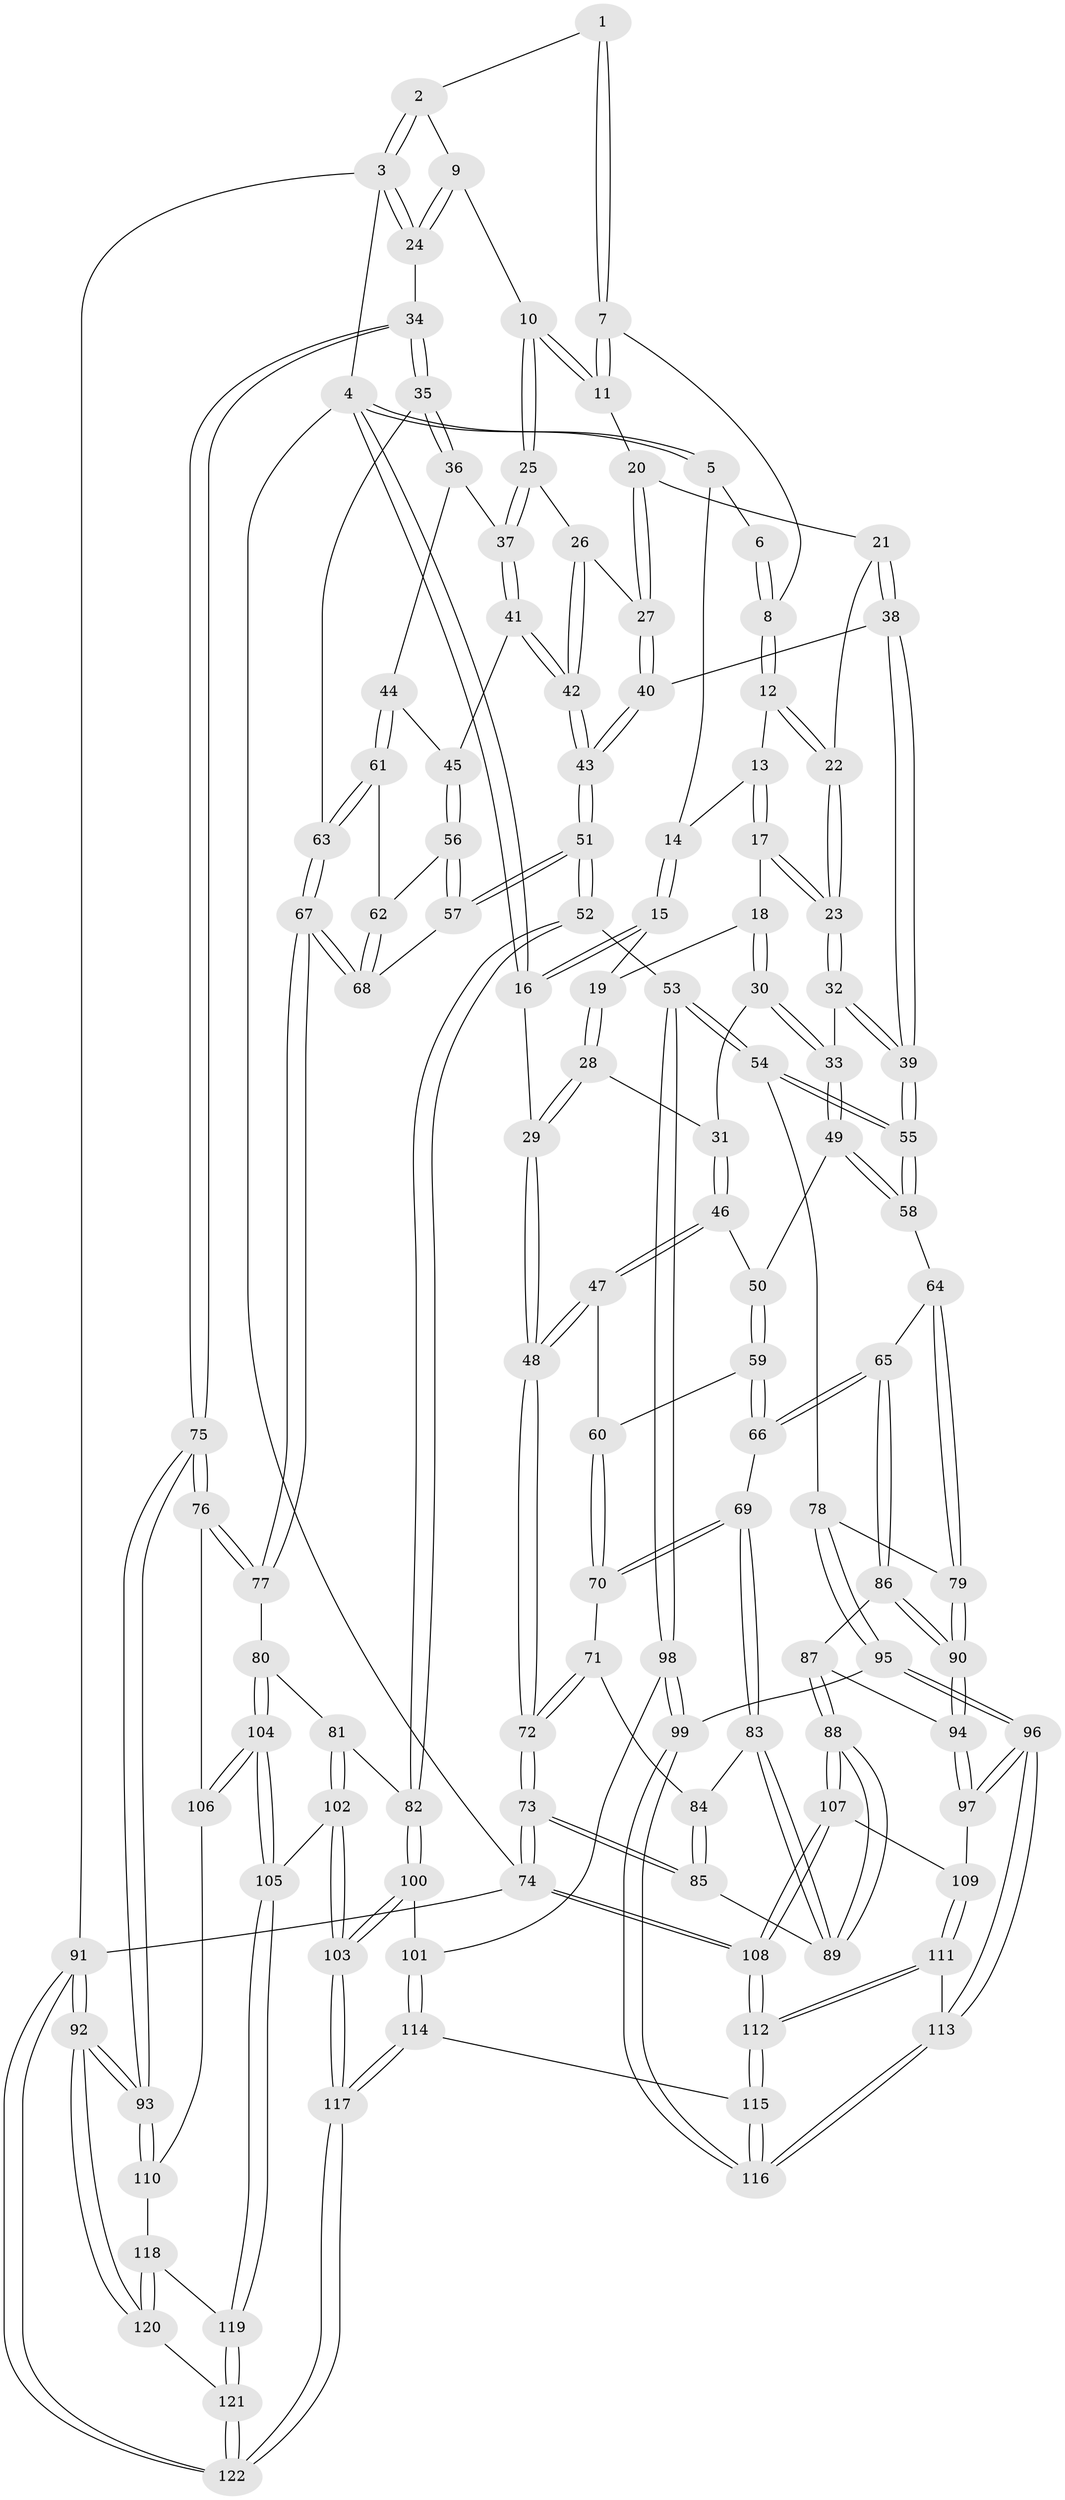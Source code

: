 // Generated by graph-tools (version 1.1) at 2025/01/03/09/25 05:01:09]
// undirected, 122 vertices, 302 edges
graph export_dot {
graph [start="1"]
  node [color=gray90,style=filled];
  1 [pos="+0.5427743519483672+0"];
  2 [pos="+0.9302997005163774+0"];
  3 [pos="+1+0"];
  4 [pos="+0+0"];
  5 [pos="+0.1169159394111072+0"];
  6 [pos="+0.2165172747575404+0"];
  7 [pos="+0.5386360337751741+0"];
  8 [pos="+0.3947112606159112+0.09134986428101576"];
  9 [pos="+0.8332106763281862+0.09954996793008486"];
  10 [pos="+0.7975980862210663+0.14544146788191364"];
  11 [pos="+0.5805436199420698+0.06988906160954746"];
  12 [pos="+0.37091255992271766+0.11984346624928947"];
  13 [pos="+0.2373001654582046+0.055543584155283876"];
  14 [pos="+0.192511767485879+0"];
  15 [pos="+0.12522352726585584+0.12856903382973722"];
  16 [pos="+0+0.09261120688512434"];
  17 [pos="+0.22300905938826485+0.2069706737960815"];
  18 [pos="+0.21905947285030405+0.20994705970957184"];
  19 [pos="+0.12707040493999447+0.19272101640405234"];
  20 [pos="+0.5538780455376826+0.16211150643803163"];
  21 [pos="+0.48552258837207185+0.21548260899392763"];
  22 [pos="+0.3790894953968155+0.17453557463329564"];
  23 [pos="+0.3380618044056942+0.22267844002468956"];
  24 [pos="+1+0.24731078552440663"];
  25 [pos="+0.7954272388976202+0.16991418561964028"];
  26 [pos="+0.7587233742362998+0.19862359061482954"];
  27 [pos="+0.6345636201038248+0.25123841298910904"];
  28 [pos="+0.05446956788144587+0.24396112885511953"];
  29 [pos="+0+0.11981837342848181"];
  30 [pos="+0.21286896519356108+0.24729200576919708"];
  31 [pos="+0.07061993680365194+0.2698958510289438"];
  32 [pos="+0.3420933624203289+0.31172764916733803"];
  33 [pos="+0.20166605554478015+0.3566793831516886"];
  34 [pos="+1+0.3548548315591756"];
  35 [pos="+1+0.36000577646663795"];
  36 [pos="+0.8509224701031949+0.2312920147844035"];
  37 [pos="+0.806873658627898+0.1910875029733994"];
  38 [pos="+0.4885849977266901+0.266475220242348"];
  39 [pos="+0.43010318674048+0.3897560573166407"];
  40 [pos="+0.6171683976616459+0.3166713305516165"];
  41 [pos="+0.7847384766245307+0.3758173876294663"];
  42 [pos="+0.6871292591608605+0.39065117367925395"];
  43 [pos="+0.6386435890326753+0.4140260599794438"];
  44 [pos="+0.8579978881902084+0.40003457907047946"];
  45 [pos="+0.7977083832857023+0.3826495989166137"];
  46 [pos="+0.07235044621667393+0.27297503918117255"];
  47 [pos="+0+0.42723812664325084"];
  48 [pos="+0+0.4310424951413153"];
  49 [pos="+0.19206624049624307+0.36813964763964896"];
  50 [pos="+0.14189533477083643+0.3671488450161551"];
  51 [pos="+0.5873399490417897+0.5103655735075958"];
  52 [pos="+0.5740551362909676+0.5230109207047668"];
  53 [pos="+0.5436351780274155+0.5292400709898707"];
  54 [pos="+0.5035236188930778+0.5184635873165472"];
  55 [pos="+0.4483794251778808+0.45849144905545425"];
  56 [pos="+0.776649276092518+0.4819050169255492"];
  57 [pos="+0.7564093259635889+0.5089053046514909"];
  58 [pos="+0.2453182670893408+0.4628270077153575"];
  59 [pos="+0.09113213393108094+0.41235655502877405"];
  60 [pos="+0+0.42833049829219755"];
  61 [pos="+0.8594064526869745+0.4008372782771107"];
  62 [pos="+0.8278621884008311+0.4544131685081297"];
  63 [pos="+0.9305339567047052+0.4145688617735028"];
  64 [pos="+0.22934139986643443+0.5036877897552118"];
  65 [pos="+0.1377941604755456+0.5572394290525577"];
  66 [pos="+0.11663605446181245+0.5523983526465509"];
  67 [pos="+0.8692542681710964+0.5770385067036469"];
  68 [pos="+0.8247129066121558+0.5403071847362222"];
  69 [pos="+0.1068859097043334+0.5560019294116361"];
  70 [pos="+0.07254224336450424+0.5481208862752663"];
  71 [pos="+0+0.5602297972903497"];
  72 [pos="+0+0.5235878452399142"];
  73 [pos="+0+0.698520936308687"];
  74 [pos="+0+1"];
  75 [pos="+1+0.6626998990134761"];
  76 [pos="+0.9253014270852614+0.64810349393975"];
  77 [pos="+0.8841447409972834+0.6351083448631436"];
  78 [pos="+0.46792085817701806+0.5458032894632604"];
  79 [pos="+0.29638265490558013+0.6233373418518731"];
  80 [pos="+0.8362748598518129+0.6607017150120533"];
  81 [pos="+0.7278550102847101+0.6566272927434451"];
  82 [pos="+0.6931078279258257+0.6433373991836543"];
  83 [pos="+0.08249992924361482+0.5993028704948434"];
  84 [pos="+0.027824852728660532+0.6119007335925819"];
  85 [pos="+0+0.690709471047587"];
  86 [pos="+0.14362875089166158+0.5694596763876139"];
  87 [pos="+0.16520668728128857+0.6526850042381211"];
  88 [pos="+0.08430567381963827+0.7200111122451434"];
  89 [pos="+0.06488699453255137+0.7055310295073823"];
  90 [pos="+0.2886252261396996+0.6374108555101966"];
  91 [pos="+1+1"];
  92 [pos="+1+1"];
  93 [pos="+1+0.7210739481872854"];
  94 [pos="+0.27010914147279297+0.6894813457777133"];
  95 [pos="+0.3600627750955091+0.780397032106604"];
  96 [pos="+0.3307855833871119+0.7910880582081249"];
  97 [pos="+0.2786221771399516+0.7374594799614768"];
  98 [pos="+0.5233898613389766+0.7521689736101276"];
  99 [pos="+0.4687297359220601+0.7797256051680798"];
  100 [pos="+0.6401999523384062+0.7874002346410386"];
  101 [pos="+0.5505611300674742+0.7741749343749893"];
  102 [pos="+0.7364888211937598+0.8422702415253858"];
  103 [pos="+0.706211263130848+0.8568522465235626"];
  104 [pos="+0.8068117537028695+0.828235591114846"];
  105 [pos="+0.8040221815603683+0.8335541041067916"];
  106 [pos="+0.9056876803867933+0.7837805520131397"];
  107 [pos="+0.10299874693943552+0.7669217286296164"];
  108 [pos="+0+1"];
  109 [pos="+0.149739686200091+0.780883099466084"];
  110 [pos="+0.9595539771529001+0.8365438791135595"];
  111 [pos="+0.20194195407228016+0.940938785259558"];
  112 [pos="+0.04825969232097369+1"];
  113 [pos="+0.32680611572378426+0.8205721640003073"];
  114 [pos="+0.574302370903625+1"];
  115 [pos="+0.5230013878066735+1"];
  116 [pos="+0.4890128054604346+1"];
  117 [pos="+0.5785367583729765+1"];
  118 [pos="+0.9511507535599321+0.8464424006044994"];
  119 [pos="+0.837517441620755+0.867625862917103"];
  120 [pos="+0.9497928038830751+0.9103183277097527"];
  121 [pos="+0.8706804013067786+0.9848228931988301"];
  122 [pos="+0.8328262591712746+1"];
  1 -- 2;
  1 -- 7;
  1 -- 7;
  2 -- 3;
  2 -- 3;
  2 -- 9;
  3 -- 4;
  3 -- 24;
  3 -- 24;
  3 -- 91;
  4 -- 5;
  4 -- 5;
  4 -- 16;
  4 -- 16;
  4 -- 74;
  5 -- 6;
  5 -- 14;
  6 -- 8;
  6 -- 8;
  7 -- 8;
  7 -- 11;
  7 -- 11;
  8 -- 12;
  8 -- 12;
  9 -- 10;
  9 -- 24;
  9 -- 24;
  10 -- 11;
  10 -- 11;
  10 -- 25;
  10 -- 25;
  11 -- 20;
  12 -- 13;
  12 -- 22;
  12 -- 22;
  13 -- 14;
  13 -- 17;
  13 -- 17;
  14 -- 15;
  14 -- 15;
  15 -- 16;
  15 -- 16;
  15 -- 19;
  16 -- 29;
  17 -- 18;
  17 -- 23;
  17 -- 23;
  18 -- 19;
  18 -- 30;
  18 -- 30;
  19 -- 28;
  19 -- 28;
  20 -- 21;
  20 -- 27;
  20 -- 27;
  21 -- 22;
  21 -- 38;
  21 -- 38;
  22 -- 23;
  22 -- 23;
  23 -- 32;
  23 -- 32;
  24 -- 34;
  25 -- 26;
  25 -- 37;
  25 -- 37;
  26 -- 27;
  26 -- 42;
  26 -- 42;
  27 -- 40;
  27 -- 40;
  28 -- 29;
  28 -- 29;
  28 -- 31;
  29 -- 48;
  29 -- 48;
  30 -- 31;
  30 -- 33;
  30 -- 33;
  31 -- 46;
  31 -- 46;
  32 -- 33;
  32 -- 39;
  32 -- 39;
  33 -- 49;
  33 -- 49;
  34 -- 35;
  34 -- 35;
  34 -- 75;
  34 -- 75;
  35 -- 36;
  35 -- 36;
  35 -- 63;
  36 -- 37;
  36 -- 44;
  37 -- 41;
  37 -- 41;
  38 -- 39;
  38 -- 39;
  38 -- 40;
  39 -- 55;
  39 -- 55;
  40 -- 43;
  40 -- 43;
  41 -- 42;
  41 -- 42;
  41 -- 45;
  42 -- 43;
  42 -- 43;
  43 -- 51;
  43 -- 51;
  44 -- 45;
  44 -- 61;
  44 -- 61;
  45 -- 56;
  45 -- 56;
  46 -- 47;
  46 -- 47;
  46 -- 50;
  47 -- 48;
  47 -- 48;
  47 -- 60;
  48 -- 72;
  48 -- 72;
  49 -- 50;
  49 -- 58;
  49 -- 58;
  50 -- 59;
  50 -- 59;
  51 -- 52;
  51 -- 52;
  51 -- 57;
  51 -- 57;
  52 -- 53;
  52 -- 82;
  52 -- 82;
  53 -- 54;
  53 -- 54;
  53 -- 98;
  53 -- 98;
  54 -- 55;
  54 -- 55;
  54 -- 78;
  55 -- 58;
  55 -- 58;
  56 -- 57;
  56 -- 57;
  56 -- 62;
  57 -- 68;
  58 -- 64;
  59 -- 60;
  59 -- 66;
  59 -- 66;
  60 -- 70;
  60 -- 70;
  61 -- 62;
  61 -- 63;
  61 -- 63;
  62 -- 68;
  62 -- 68;
  63 -- 67;
  63 -- 67;
  64 -- 65;
  64 -- 79;
  64 -- 79;
  65 -- 66;
  65 -- 66;
  65 -- 86;
  65 -- 86;
  66 -- 69;
  67 -- 68;
  67 -- 68;
  67 -- 77;
  67 -- 77;
  69 -- 70;
  69 -- 70;
  69 -- 83;
  69 -- 83;
  70 -- 71;
  71 -- 72;
  71 -- 72;
  71 -- 84;
  72 -- 73;
  72 -- 73;
  73 -- 74;
  73 -- 74;
  73 -- 85;
  73 -- 85;
  74 -- 108;
  74 -- 108;
  74 -- 91;
  75 -- 76;
  75 -- 76;
  75 -- 93;
  75 -- 93;
  76 -- 77;
  76 -- 77;
  76 -- 106;
  77 -- 80;
  78 -- 79;
  78 -- 95;
  78 -- 95;
  79 -- 90;
  79 -- 90;
  80 -- 81;
  80 -- 104;
  80 -- 104;
  81 -- 82;
  81 -- 102;
  81 -- 102;
  82 -- 100;
  82 -- 100;
  83 -- 84;
  83 -- 89;
  83 -- 89;
  84 -- 85;
  84 -- 85;
  85 -- 89;
  86 -- 87;
  86 -- 90;
  86 -- 90;
  87 -- 88;
  87 -- 88;
  87 -- 94;
  88 -- 89;
  88 -- 89;
  88 -- 107;
  88 -- 107;
  90 -- 94;
  90 -- 94;
  91 -- 92;
  91 -- 92;
  91 -- 122;
  91 -- 122;
  92 -- 93;
  92 -- 93;
  92 -- 120;
  92 -- 120;
  93 -- 110;
  93 -- 110;
  94 -- 97;
  94 -- 97;
  95 -- 96;
  95 -- 96;
  95 -- 99;
  96 -- 97;
  96 -- 97;
  96 -- 113;
  96 -- 113;
  97 -- 109;
  98 -- 99;
  98 -- 99;
  98 -- 101;
  99 -- 116;
  99 -- 116;
  100 -- 101;
  100 -- 103;
  100 -- 103;
  101 -- 114;
  101 -- 114;
  102 -- 103;
  102 -- 103;
  102 -- 105;
  103 -- 117;
  103 -- 117;
  104 -- 105;
  104 -- 105;
  104 -- 106;
  104 -- 106;
  105 -- 119;
  105 -- 119;
  106 -- 110;
  107 -- 108;
  107 -- 108;
  107 -- 109;
  108 -- 112;
  108 -- 112;
  109 -- 111;
  109 -- 111;
  110 -- 118;
  111 -- 112;
  111 -- 112;
  111 -- 113;
  112 -- 115;
  112 -- 115;
  113 -- 116;
  113 -- 116;
  114 -- 115;
  114 -- 117;
  114 -- 117;
  115 -- 116;
  115 -- 116;
  117 -- 122;
  117 -- 122;
  118 -- 119;
  118 -- 120;
  118 -- 120;
  119 -- 121;
  119 -- 121;
  120 -- 121;
  121 -- 122;
  121 -- 122;
}
